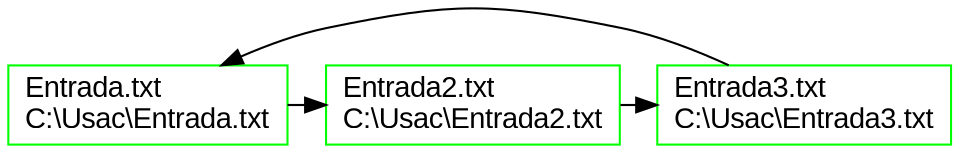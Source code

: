 digraph G
{
node [shape = box, fontname = Arial, color = green];
A0 [label = "Entrada.txt\lC:\\Usac\\Entrada.txt"]
A1 [label = "Entrada2.txt\lC:\\Usac\\Entrada2.txt"]
A2 [label = "Entrada3.txt\lC:\\Usac\\Entrada3.txt"]
{ rank = same A0 A1 A2 }
A0->A1->A2->A0
 
}
